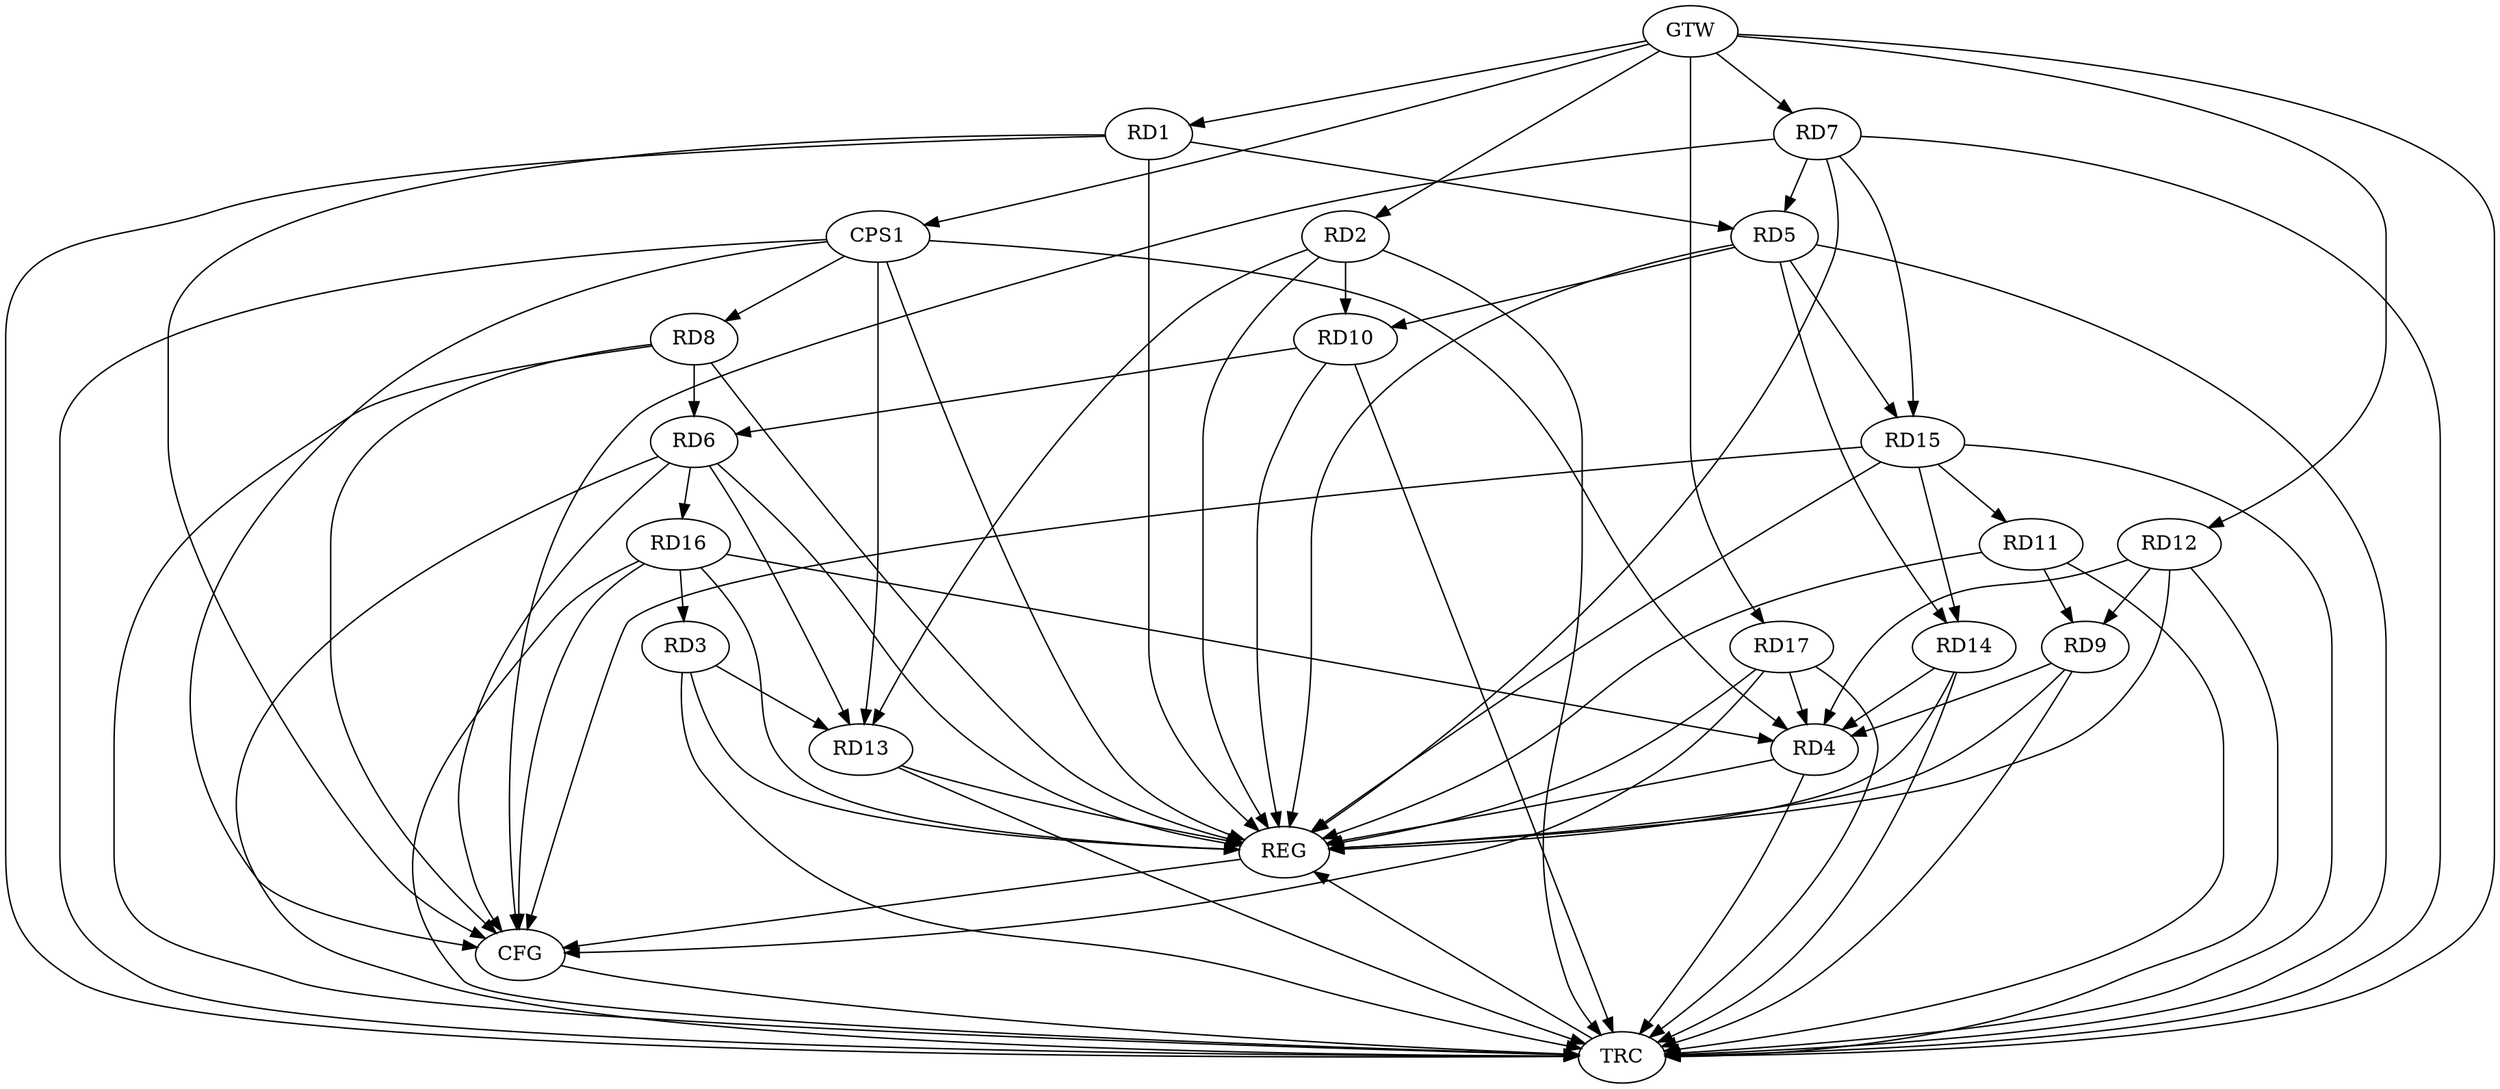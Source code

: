 strict digraph G {
  RD1 [ label="RD1" ];
  RD2 [ label="RD2" ];
  RD3 [ label="RD3" ];
  RD4 [ label="RD4" ];
  RD5 [ label="RD5" ];
  RD6 [ label="RD6" ];
  RD7 [ label="RD7" ];
  RD8 [ label="RD8" ];
  RD9 [ label="RD9" ];
  RD10 [ label="RD10" ];
  RD11 [ label="RD11" ];
  RD12 [ label="RD12" ];
  RD13 [ label="RD13" ];
  RD14 [ label="RD14" ];
  RD15 [ label="RD15" ];
  RD16 [ label="RD16" ];
  RD17 [ label="RD17" ];
  CPS1 [ label="CPS1" ];
  GTW [ label="GTW" ];
  REG [ label="REG" ];
  CFG [ label="CFG" ];
  TRC [ label="TRC" ];
  RD1 -> RD5;
  RD2 -> RD10;
  RD2 -> RD13;
  RD3 -> RD13;
  RD16 -> RD3;
  RD9 -> RD4;
  RD12 -> RD4;
  RD14 -> RD4;
  RD16 -> RD4;
  RD17 -> RD4;
  RD7 -> RD5;
  RD5 -> RD10;
  RD5 -> RD14;
  RD5 -> RD15;
  RD8 -> RD6;
  RD10 -> RD6;
  RD6 -> RD13;
  RD6 -> RD16;
  RD7 -> RD15;
  RD11 -> RD9;
  RD12 -> RD9;
  RD15 -> RD11;
  RD15 -> RD14;
  CPS1 -> RD4;
  CPS1 -> RD13;
  CPS1 -> RD8;
  GTW -> RD1;
  GTW -> RD2;
  GTW -> RD7;
  GTW -> RD12;
  GTW -> RD17;
  GTW -> CPS1;
  RD1 -> REG;
  RD2 -> REG;
  RD3 -> REG;
  RD4 -> REG;
  RD5 -> REG;
  RD6 -> REG;
  RD7 -> REG;
  RD8 -> REG;
  RD9 -> REG;
  RD10 -> REG;
  RD11 -> REG;
  RD12 -> REG;
  RD13 -> REG;
  RD14 -> REG;
  RD15 -> REG;
  RD16 -> REG;
  RD17 -> REG;
  CPS1 -> REG;
  RD16 -> CFG;
  CPS1 -> CFG;
  RD17 -> CFG;
  RD7 -> CFG;
  RD8 -> CFG;
  RD15 -> CFG;
  RD1 -> CFG;
  RD6 -> CFG;
  REG -> CFG;
  RD1 -> TRC;
  RD2 -> TRC;
  RD3 -> TRC;
  RD4 -> TRC;
  RD5 -> TRC;
  RD6 -> TRC;
  RD7 -> TRC;
  RD8 -> TRC;
  RD9 -> TRC;
  RD10 -> TRC;
  RD11 -> TRC;
  RD12 -> TRC;
  RD13 -> TRC;
  RD14 -> TRC;
  RD15 -> TRC;
  RD16 -> TRC;
  RD17 -> TRC;
  CPS1 -> TRC;
  GTW -> TRC;
  CFG -> TRC;
  TRC -> REG;
}
